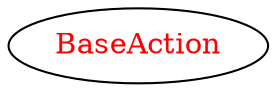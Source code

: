 digraph dependencyGraph {
 concentrate=true;
 ranksep="2.0";
 rankdir="LR"; 
 splines="ortho";
"BaseAction" [fontcolor="red"];
}
